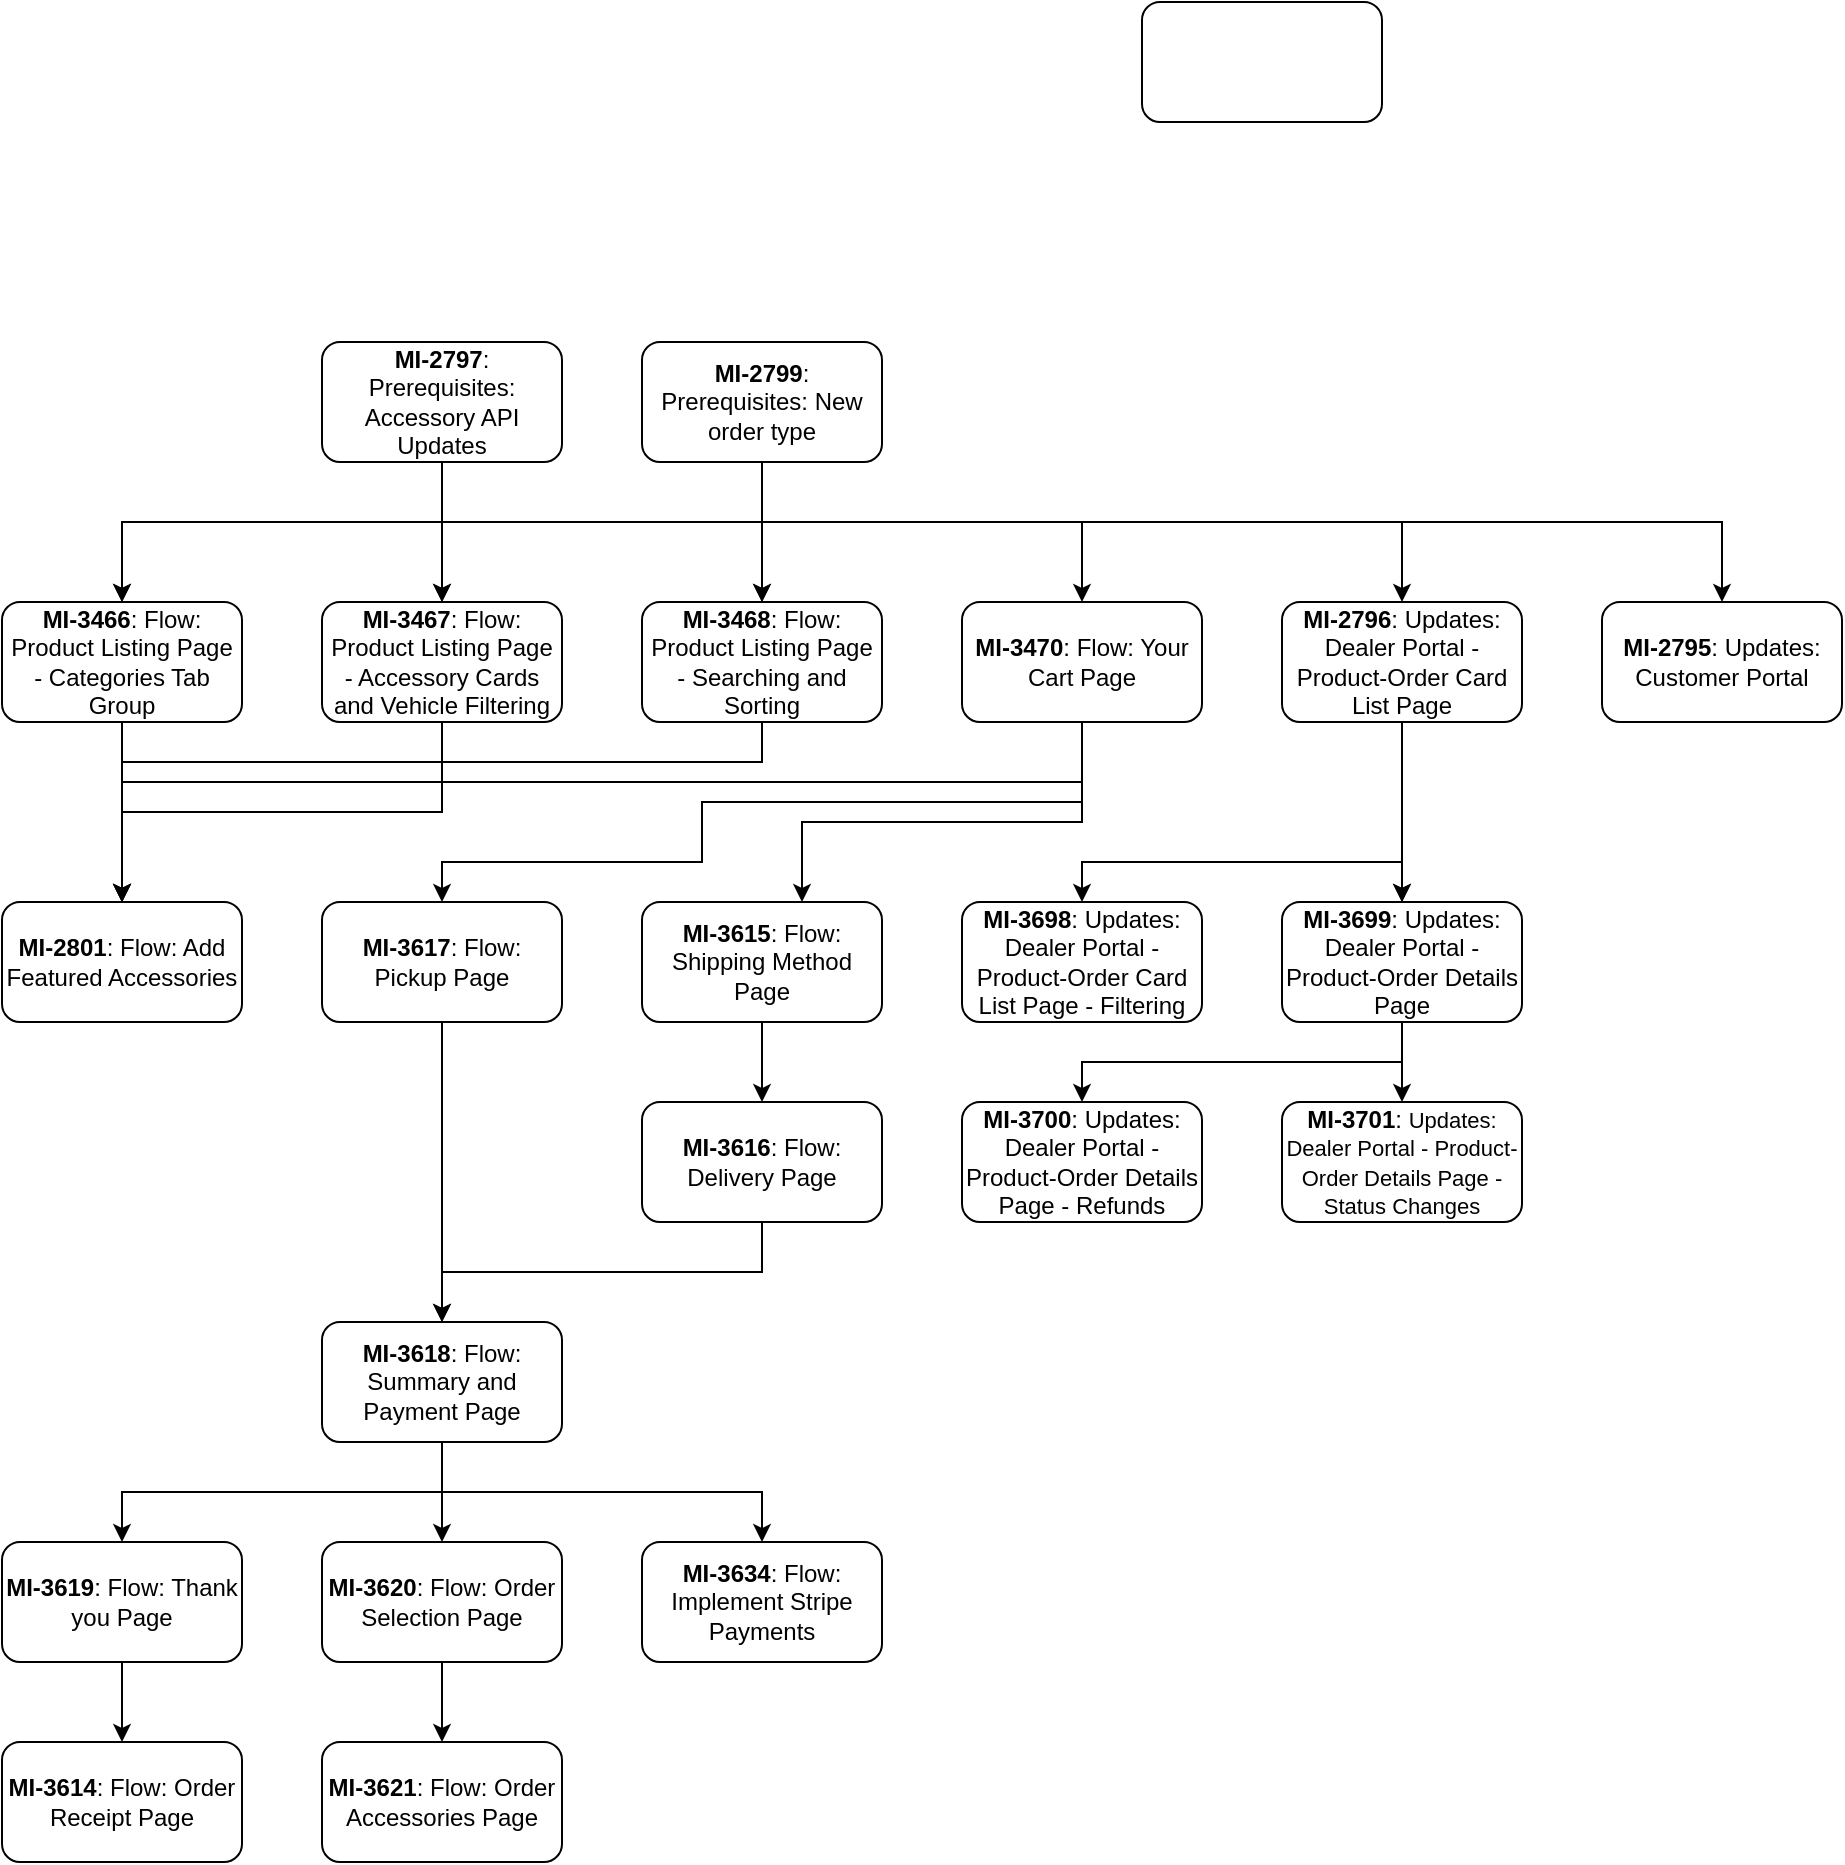 <mxfile version="21.2.1" type="github">
  <diagram name="Page-1" id="OyKBPnsSxiUxUv3Rsae8">
    <mxGraphModel dx="1059" dy="1236" grid="1" gridSize="10" guides="1" tooltips="1" connect="1" arrows="1" fold="1" page="0" pageScale="1" pageWidth="850" pageHeight="1100" math="0" shadow="0">
      <root>
        <mxCell id="0" />
        <mxCell id="1" parent="0" />
        <mxCell id="BbD5o9TnXIsRnzcrsnNp-39" style="edgeStyle=orthogonalEdgeStyle;rounded=0;orthogonalLoop=1;jettySize=auto;html=1;exitX=0.5;exitY=1;exitDx=0;exitDy=0;entryX=0.5;entryY=0;entryDx=0;entryDy=0;" parent="1" source="BbD5o9TnXIsRnzcrsnNp-1" target="BbD5o9TnXIsRnzcrsnNp-38" edge="1">
          <mxGeometry relative="1" as="geometry">
            <Array as="points">
              <mxPoint x="150" y="290" />
              <mxPoint x="280" y="290" />
            </Array>
          </mxGeometry>
        </mxCell>
        <mxCell id="BbD5o9TnXIsRnzcrsnNp-1" value="&lt;b&gt;MI-3466&lt;/b&gt;: Flow: Product Listing Page - Categories Tab Group" style="rounded=1;whiteSpace=wrap;html=1;" parent="1" vertex="1">
          <mxGeometry x="70" y="210" width="120" height="60" as="geometry" />
        </mxCell>
        <mxCell id="BbD5o9TnXIsRnzcrsnNp-9" style="edgeStyle=orthogonalEdgeStyle;rounded=0;orthogonalLoop=1;jettySize=auto;html=1;entryX=0.5;entryY=0;entryDx=0;entryDy=0;exitX=0.5;exitY=1;exitDx=0;exitDy=0;" parent="1" source="BbD5o9TnXIsRnzcrsnNp-4" target="BbD5o9TnXIsRnzcrsnNp-1" edge="1">
          <mxGeometry relative="1" as="geometry">
            <Array as="points">
              <mxPoint x="290" y="170" />
              <mxPoint x="130" y="170" />
            </Array>
          </mxGeometry>
        </mxCell>
        <mxCell id="BbD5o9TnXIsRnzcrsnNp-10" style="edgeStyle=orthogonalEdgeStyle;rounded=0;orthogonalLoop=1;jettySize=auto;html=1;entryX=0.5;entryY=0;entryDx=0;entryDy=0;" parent="1" source="BbD5o9TnXIsRnzcrsnNp-4" target="BbD5o9TnXIsRnzcrsnNp-6" edge="1">
          <mxGeometry relative="1" as="geometry" />
        </mxCell>
        <mxCell id="BbD5o9TnXIsRnzcrsnNp-11" style="edgeStyle=orthogonalEdgeStyle;rounded=0;orthogonalLoop=1;jettySize=auto;html=1;entryX=0.5;entryY=0;entryDx=0;entryDy=0;exitX=0.5;exitY=1;exitDx=0;exitDy=0;" parent="1" source="BbD5o9TnXIsRnzcrsnNp-4" target="BbD5o9TnXIsRnzcrsnNp-7" edge="1">
          <mxGeometry relative="1" as="geometry">
            <Array as="points">
              <mxPoint x="290" y="170" />
              <mxPoint x="450" y="170" />
            </Array>
          </mxGeometry>
        </mxCell>
        <mxCell id="BbD5o9TnXIsRnzcrsnNp-12" style="edgeStyle=orthogonalEdgeStyle;rounded=0;orthogonalLoop=1;jettySize=auto;html=1;exitX=0.5;exitY=1;exitDx=0;exitDy=0;" parent="1" source="BbD5o9TnXIsRnzcrsnNp-4" target="BbD5o9TnXIsRnzcrsnNp-8" edge="1">
          <mxGeometry relative="1" as="geometry">
            <Array as="points">
              <mxPoint x="290" y="170" />
              <mxPoint x="610" y="170" />
            </Array>
          </mxGeometry>
        </mxCell>
        <mxCell id="I4Q-vKgrRVUDOS8wGlvw-3" style="edgeStyle=orthogonalEdgeStyle;rounded=0;orthogonalLoop=1;jettySize=auto;html=1;exitX=0.5;exitY=1;exitDx=0;exitDy=0;entryX=0.5;entryY=0;entryDx=0;entryDy=0;" edge="1" parent="1" source="BbD5o9TnXIsRnzcrsnNp-4" target="I4Q-vKgrRVUDOS8wGlvw-6">
          <mxGeometry relative="1" as="geometry">
            <mxPoint x="770" y="210" as="targetPoint" />
            <Array as="points">
              <mxPoint x="290" y="170" />
              <mxPoint x="770" y="170" />
            </Array>
          </mxGeometry>
        </mxCell>
        <mxCell id="BbD5o9TnXIsRnzcrsnNp-4" value="&lt;b&gt;MI-2797&lt;/b&gt;: Prerequisites: Accessory API Updates" style="rounded=1;whiteSpace=wrap;html=1;" parent="1" vertex="1">
          <mxGeometry x="230" y="80" width="120" height="60" as="geometry" />
        </mxCell>
        <mxCell id="BbD5o9TnXIsRnzcrsnNp-13" style="edgeStyle=orthogonalEdgeStyle;rounded=0;orthogonalLoop=1;jettySize=auto;html=1;entryX=0.5;entryY=0;entryDx=0;entryDy=0;exitX=0.5;exitY=1;exitDx=0;exitDy=0;" parent="1" source="BbD5o9TnXIsRnzcrsnNp-5" target="BbD5o9TnXIsRnzcrsnNp-1" edge="1">
          <mxGeometry relative="1" as="geometry">
            <Array as="points">
              <mxPoint x="450" y="170" />
              <mxPoint x="130" y="170" />
            </Array>
          </mxGeometry>
        </mxCell>
        <mxCell id="BbD5o9TnXIsRnzcrsnNp-14" style="edgeStyle=orthogonalEdgeStyle;rounded=0;orthogonalLoop=1;jettySize=auto;html=1;entryX=0.5;entryY=0;entryDx=0;entryDy=0;exitX=0.5;exitY=1;exitDx=0;exitDy=0;" parent="1" source="BbD5o9TnXIsRnzcrsnNp-5" target="BbD5o9TnXIsRnzcrsnNp-6" edge="1">
          <mxGeometry relative="1" as="geometry">
            <Array as="points">
              <mxPoint x="450" y="170" />
              <mxPoint x="290" y="170" />
            </Array>
          </mxGeometry>
        </mxCell>
        <mxCell id="BbD5o9TnXIsRnzcrsnNp-15" style="edgeStyle=orthogonalEdgeStyle;rounded=0;orthogonalLoop=1;jettySize=auto;html=1;entryX=0.5;entryY=0;entryDx=0;entryDy=0;exitX=0.5;exitY=1;exitDx=0;exitDy=0;" parent="1" source="BbD5o9TnXIsRnzcrsnNp-5" target="BbD5o9TnXIsRnzcrsnNp-7" edge="1">
          <mxGeometry relative="1" as="geometry" />
        </mxCell>
        <mxCell id="I4Q-vKgrRVUDOS8wGlvw-2" value="" style="edgeStyle=orthogonalEdgeStyle;rounded=0;orthogonalLoop=1;jettySize=auto;html=1;exitX=0.5;exitY=1;exitDx=0;exitDy=0;entryX=0.5;entryY=0;entryDx=0;entryDy=0;" edge="1" parent="1" source="BbD5o9TnXIsRnzcrsnNp-5" target="I4Q-vKgrRVUDOS8wGlvw-1">
          <mxGeometry relative="1" as="geometry">
            <Array as="points">
              <mxPoint x="450" y="170" />
              <mxPoint x="930" y="170" />
            </Array>
          </mxGeometry>
        </mxCell>
        <mxCell id="BbD5o9TnXIsRnzcrsnNp-5" value="&lt;b&gt;MI-2799&lt;/b&gt;: Prerequisites: New order type" style="rounded=1;whiteSpace=wrap;html=1;" parent="1" vertex="1">
          <mxGeometry x="390" y="80" width="120" height="60" as="geometry" />
        </mxCell>
        <mxCell id="BbD5o9TnXIsRnzcrsnNp-40" style="edgeStyle=orthogonalEdgeStyle;rounded=0;orthogonalLoop=1;jettySize=auto;html=1;exitX=0.5;exitY=1;exitDx=0;exitDy=0;entryX=0.5;entryY=0;entryDx=0;entryDy=0;" parent="1" source="BbD5o9TnXIsRnzcrsnNp-6" target="BbD5o9TnXIsRnzcrsnNp-38" edge="1">
          <mxGeometry relative="1" as="geometry">
            <mxPoint x="330" y="310" as="targetPoint" />
          </mxGeometry>
        </mxCell>
        <mxCell id="BbD5o9TnXIsRnzcrsnNp-6" value="&lt;b&gt;MI-3467&lt;/b&gt;: Flow: Product Listing Page - Accessory Cards and Vehicle Filtering" style="rounded=1;whiteSpace=wrap;html=1;" parent="1" vertex="1">
          <mxGeometry x="230" y="210" width="120" height="60" as="geometry" />
        </mxCell>
        <mxCell id="BbD5o9TnXIsRnzcrsnNp-42" style="edgeStyle=orthogonalEdgeStyle;rounded=0;orthogonalLoop=1;jettySize=auto;html=1;exitX=0.5;exitY=1;exitDx=0;exitDy=0;entryX=0.5;entryY=0;entryDx=0;entryDy=0;" parent="1" source="BbD5o9TnXIsRnzcrsnNp-7" target="BbD5o9TnXIsRnzcrsnNp-38" edge="1">
          <mxGeometry relative="1" as="geometry">
            <Array as="points">
              <mxPoint x="410" y="290" />
              <mxPoint x="280" y="290" />
            </Array>
          </mxGeometry>
        </mxCell>
        <mxCell id="BbD5o9TnXIsRnzcrsnNp-7" value="&lt;b&gt;MI-3468&lt;/b&gt;: Flow: Product Listing Page - Searching and Sorting" style="rounded=1;whiteSpace=wrap;html=1;" parent="1" vertex="1">
          <mxGeometry x="390" y="210" width="120" height="60" as="geometry" />
        </mxCell>
        <mxCell id="BbD5o9TnXIsRnzcrsnNp-19" value="" style="edgeStyle=orthogonalEdgeStyle;rounded=0;orthogonalLoop=1;jettySize=auto;html=1;" parent="1" source="BbD5o9TnXIsRnzcrsnNp-8" target="BbD5o9TnXIsRnzcrsnNp-18" edge="1">
          <mxGeometry relative="1" as="geometry">
            <Array as="points">
              <mxPoint x="610" y="320" />
              <mxPoint x="470" y="320" />
            </Array>
          </mxGeometry>
        </mxCell>
        <mxCell id="BbD5o9TnXIsRnzcrsnNp-25" style="edgeStyle=orthogonalEdgeStyle;rounded=0;orthogonalLoop=1;jettySize=auto;html=1;entryX=0.5;entryY=0;entryDx=0;entryDy=0;exitX=0.5;exitY=1;exitDx=0;exitDy=0;" parent="1" source="BbD5o9TnXIsRnzcrsnNp-8" target="BbD5o9TnXIsRnzcrsnNp-26" edge="1">
          <mxGeometry relative="1" as="geometry">
            <mxPoint x="450" y="390" as="targetPoint" />
            <Array as="points">
              <mxPoint x="610" y="310" />
              <mxPoint x="420" y="310" />
              <mxPoint x="420" y="340" />
              <mxPoint x="290" y="340" />
            </Array>
          </mxGeometry>
        </mxCell>
        <mxCell id="BbD5o9TnXIsRnzcrsnNp-43" style="edgeStyle=orthogonalEdgeStyle;rounded=0;orthogonalLoop=1;jettySize=auto;html=1;exitX=0.5;exitY=1;exitDx=0;exitDy=0;entryX=0.5;entryY=0;entryDx=0;entryDy=0;" parent="1" source="BbD5o9TnXIsRnzcrsnNp-8" target="BbD5o9TnXIsRnzcrsnNp-38" edge="1">
          <mxGeometry relative="1" as="geometry">
            <Array as="points">
              <mxPoint x="610" y="300" />
              <mxPoint x="130" y="300" />
            </Array>
          </mxGeometry>
        </mxCell>
        <mxCell id="BbD5o9TnXIsRnzcrsnNp-8" value="&lt;b&gt;MI-3470&lt;/b&gt;: Flow: Your Cart Page" style="rounded=1;whiteSpace=wrap;html=1;" parent="1" vertex="1">
          <mxGeometry x="550" y="210" width="120" height="60" as="geometry" />
        </mxCell>
        <mxCell id="BbD5o9TnXIsRnzcrsnNp-22" value="" style="edgeStyle=orthogonalEdgeStyle;rounded=0;orthogonalLoop=1;jettySize=auto;html=1;" parent="1" source="BbD5o9TnXIsRnzcrsnNp-18" target="BbD5o9TnXIsRnzcrsnNp-21" edge="1">
          <mxGeometry relative="1" as="geometry" />
        </mxCell>
        <mxCell id="BbD5o9TnXIsRnzcrsnNp-18" value="&lt;b&gt;MI-3615&lt;/b&gt;: Flow: Shipping Method Page" style="whiteSpace=wrap;html=1;rounded=1;" parent="1" vertex="1">
          <mxGeometry x="390" y="360" width="120" height="60" as="geometry" />
        </mxCell>
        <mxCell id="BbD5o9TnXIsRnzcrsnNp-29" value="" style="edgeStyle=orthogonalEdgeStyle;rounded=0;orthogonalLoop=1;jettySize=auto;html=1;entryX=0.5;entryY=0;entryDx=0;entryDy=0;exitX=0.5;exitY=1;exitDx=0;exitDy=0;" parent="1" source="BbD5o9TnXIsRnzcrsnNp-21" target="BbD5o9TnXIsRnzcrsnNp-27" edge="1">
          <mxGeometry relative="1" as="geometry" />
        </mxCell>
        <mxCell id="BbD5o9TnXIsRnzcrsnNp-21" value="&lt;b&gt;MI-3616&lt;/b&gt;: Flow: Delivery Page" style="whiteSpace=wrap;html=1;rounded=1;" parent="1" vertex="1">
          <mxGeometry x="390" y="460" width="120" height="60" as="geometry" />
        </mxCell>
        <mxCell id="BbD5o9TnXIsRnzcrsnNp-28" value="" style="edgeStyle=orthogonalEdgeStyle;rounded=0;orthogonalLoop=1;jettySize=auto;html=1;" parent="1" source="BbD5o9TnXIsRnzcrsnNp-26" target="BbD5o9TnXIsRnzcrsnNp-27" edge="1">
          <mxGeometry relative="1" as="geometry" />
        </mxCell>
        <mxCell id="BbD5o9TnXIsRnzcrsnNp-26" value="&lt;b&gt;MI-3617&lt;/b&gt;: Flow: Pickup Page" style="rounded=1;whiteSpace=wrap;html=1;" parent="1" vertex="1">
          <mxGeometry x="230" y="360" width="120" height="60" as="geometry" />
        </mxCell>
        <mxCell id="BbD5o9TnXIsRnzcrsnNp-31" value="" style="edgeStyle=orthogonalEdgeStyle;rounded=0;orthogonalLoop=1;jettySize=auto;html=1;entryX=0.5;entryY=0;entryDx=0;entryDy=0;exitX=0.5;exitY=1;exitDx=0;exitDy=0;" parent="1" source="BbD5o9TnXIsRnzcrsnNp-27" target="BbD5o9TnXIsRnzcrsnNp-30" edge="1">
          <mxGeometry relative="1" as="geometry" />
        </mxCell>
        <mxCell id="BbD5o9TnXIsRnzcrsnNp-35" value="" style="edgeStyle=orthogonalEdgeStyle;rounded=0;orthogonalLoop=1;jettySize=auto;html=1;" parent="1" source="BbD5o9TnXIsRnzcrsnNp-27" target="BbD5o9TnXIsRnzcrsnNp-34" edge="1">
          <mxGeometry relative="1" as="geometry" />
        </mxCell>
        <mxCell id="X1BD2XJLiUh06Z4Hev9j-2" value="" style="edgeStyle=orthogonalEdgeStyle;rounded=0;orthogonalLoop=1;jettySize=auto;html=1;exitX=0.5;exitY=1;exitDx=0;exitDy=0;" parent="1" source="BbD5o9TnXIsRnzcrsnNp-27" target="X1BD2XJLiUh06Z4Hev9j-1" edge="1">
          <mxGeometry relative="1" as="geometry" />
        </mxCell>
        <mxCell id="BbD5o9TnXIsRnzcrsnNp-27" value="&lt;b&gt;MI-3618&lt;/b&gt;: Flow: Summary and Payment Page" style="whiteSpace=wrap;html=1;rounded=1;" parent="1" vertex="1">
          <mxGeometry x="230" y="570" width="120" height="60" as="geometry" />
        </mxCell>
        <mxCell id="BbD5o9TnXIsRnzcrsnNp-33" value="" style="edgeStyle=orthogonalEdgeStyle;rounded=0;orthogonalLoop=1;jettySize=auto;html=1;" parent="1" source="BbD5o9TnXIsRnzcrsnNp-30" target="BbD5o9TnXIsRnzcrsnNp-32" edge="1">
          <mxGeometry relative="1" as="geometry" />
        </mxCell>
        <mxCell id="BbD5o9TnXIsRnzcrsnNp-30" value="&lt;b&gt;MI-3619&lt;/b&gt;: Flow: Thank you Page" style="whiteSpace=wrap;html=1;rounded=1;" parent="1" vertex="1">
          <mxGeometry x="70" y="680" width="120" height="60" as="geometry" />
        </mxCell>
        <mxCell id="BbD5o9TnXIsRnzcrsnNp-32" value="&lt;b&gt;MI-3614&lt;/b&gt;: Flow: Order Receipt Page" style="whiteSpace=wrap;html=1;rounded=1;" parent="1" vertex="1">
          <mxGeometry x="70" y="780" width="120" height="60" as="geometry" />
        </mxCell>
        <mxCell id="BbD5o9TnXIsRnzcrsnNp-37" value="" style="edgeStyle=orthogonalEdgeStyle;rounded=0;orthogonalLoop=1;jettySize=auto;html=1;" parent="1" source="BbD5o9TnXIsRnzcrsnNp-34" target="BbD5o9TnXIsRnzcrsnNp-36" edge="1">
          <mxGeometry relative="1" as="geometry" />
        </mxCell>
        <mxCell id="BbD5o9TnXIsRnzcrsnNp-34" value="&lt;b&gt;MI-3620&lt;/b&gt;: Flow: Order Selection Page" style="whiteSpace=wrap;html=1;rounded=1;" parent="1" vertex="1">
          <mxGeometry x="230" y="680" width="120" height="60" as="geometry" />
        </mxCell>
        <mxCell id="BbD5o9TnXIsRnzcrsnNp-36" value="&lt;b&gt;MI-3621&lt;/b&gt;: Flow: Order Accessories Page" style="whiteSpace=wrap;html=1;rounded=1;" parent="1" vertex="1">
          <mxGeometry x="230" y="780" width="120" height="60" as="geometry" />
        </mxCell>
        <mxCell id="BbD5o9TnXIsRnzcrsnNp-38" value="&lt;b&gt;MI-2801&lt;/b&gt;: Flow: Add Featured Accessories" style="rounded=1;whiteSpace=wrap;html=1;" parent="1" vertex="1">
          <mxGeometry x="70" y="360" width="120" height="60" as="geometry" />
        </mxCell>
        <mxCell id="X1BD2XJLiUh06Z4Hev9j-1" value="&lt;b&gt;MI-3634&lt;/b&gt;: Flow: Implement Stripe Payments" style="whiteSpace=wrap;html=1;rounded=1;" parent="1" vertex="1">
          <mxGeometry x="390" y="680" width="120" height="60" as="geometry" />
        </mxCell>
        <mxCell id="I4Q-vKgrRVUDOS8wGlvw-1" value="&lt;b&gt;MI-2795&lt;/b&gt;: Updates: Customer Portal" style="whiteSpace=wrap;html=1;rounded=1;" vertex="1" parent="1">
          <mxGeometry x="870" y="210" width="120" height="60" as="geometry" />
        </mxCell>
        <mxCell id="I4Q-vKgrRVUDOS8wGlvw-5" value="" style="rounded=1;whiteSpace=wrap;html=1;" vertex="1" parent="1">
          <mxGeometry x="640" y="-90" width="120" height="60" as="geometry" />
        </mxCell>
        <mxCell id="I4Q-vKgrRVUDOS8wGlvw-9" value="" style="edgeStyle=orthogonalEdgeStyle;rounded=0;orthogonalLoop=1;jettySize=auto;html=1;" edge="1" parent="1" source="I4Q-vKgrRVUDOS8wGlvw-6" target="I4Q-vKgrRVUDOS8wGlvw-8">
          <mxGeometry relative="1" as="geometry" />
        </mxCell>
        <mxCell id="I4Q-vKgrRVUDOS8wGlvw-10" value="" style="edgeStyle=orthogonalEdgeStyle;rounded=0;orthogonalLoop=1;jettySize=auto;html=1;" edge="1" parent="1" source="I4Q-vKgrRVUDOS8wGlvw-6" target="I4Q-vKgrRVUDOS8wGlvw-8">
          <mxGeometry relative="1" as="geometry" />
        </mxCell>
        <mxCell id="I4Q-vKgrRVUDOS8wGlvw-12" style="edgeStyle=orthogonalEdgeStyle;rounded=0;orthogonalLoop=1;jettySize=auto;html=1;exitX=0.5;exitY=1;exitDx=0;exitDy=0;" edge="1" parent="1" source="I4Q-vKgrRVUDOS8wGlvw-6" target="I4Q-vKgrRVUDOS8wGlvw-11">
          <mxGeometry relative="1" as="geometry">
            <Array as="points">
              <mxPoint x="770" y="340" />
              <mxPoint x="610" y="340" />
            </Array>
          </mxGeometry>
        </mxCell>
        <mxCell id="I4Q-vKgrRVUDOS8wGlvw-6" value="&lt;b&gt;MI-2796&lt;/b&gt;: Updates: Dealer Portal - Product-Order Card List Page" style="rounded=1;whiteSpace=wrap;html=1;" vertex="1" parent="1">
          <mxGeometry x="710" y="210" width="120" height="60" as="geometry" />
        </mxCell>
        <mxCell id="I4Q-vKgrRVUDOS8wGlvw-14" value="" style="edgeStyle=orthogonalEdgeStyle;rounded=0;orthogonalLoop=1;jettySize=auto;html=1;" edge="1" parent="1" source="I4Q-vKgrRVUDOS8wGlvw-8" target="I4Q-vKgrRVUDOS8wGlvw-13">
          <mxGeometry relative="1" as="geometry" />
        </mxCell>
        <mxCell id="I4Q-vKgrRVUDOS8wGlvw-16" style="edgeStyle=orthogonalEdgeStyle;rounded=0;orthogonalLoop=1;jettySize=auto;html=1;exitX=0.5;exitY=1;exitDx=0;exitDy=0;entryX=0.5;entryY=0;entryDx=0;entryDy=0;" edge="1" parent="1" source="I4Q-vKgrRVUDOS8wGlvw-8" target="I4Q-vKgrRVUDOS8wGlvw-15">
          <mxGeometry relative="1" as="geometry" />
        </mxCell>
        <mxCell id="I4Q-vKgrRVUDOS8wGlvw-8" value="&lt;b&gt;MI-3699&lt;/b&gt;: Updates: Dealer Portal - Product-Order Details Page" style="whiteSpace=wrap;html=1;rounded=1;" vertex="1" parent="1">
          <mxGeometry x="710" y="360" width="120" height="60" as="geometry" />
        </mxCell>
        <mxCell id="I4Q-vKgrRVUDOS8wGlvw-11" value="&lt;b&gt;MI-3698&lt;/b&gt;: Updates: Dealer Portal - Product-Order Card List Page - Filtering" style="whiteSpace=wrap;html=1;rounded=1;" vertex="1" parent="1">
          <mxGeometry x="550" y="360" width="120" height="60" as="geometry" />
        </mxCell>
        <mxCell id="I4Q-vKgrRVUDOS8wGlvw-13" value="&lt;b&gt;MI-3701&lt;/b&gt;: &lt;font style=&quot;font-size: 11px;&quot;&gt;Updates: Dealer Portal - Product-Order Details Page - Status Changes&lt;/font&gt;" style="whiteSpace=wrap;html=1;rounded=1;" vertex="1" parent="1">
          <mxGeometry x="710" y="460" width="120" height="60" as="geometry" />
        </mxCell>
        <mxCell id="I4Q-vKgrRVUDOS8wGlvw-15" value="&lt;b&gt;MI-3700&lt;/b&gt;: Updates: Dealer Portal - Product-Order Details Page - Refunds" style="whiteSpace=wrap;html=1;rounded=1;" vertex="1" parent="1">
          <mxGeometry x="550" y="460" width="120" height="60" as="geometry" />
        </mxCell>
      </root>
    </mxGraphModel>
  </diagram>
</mxfile>
